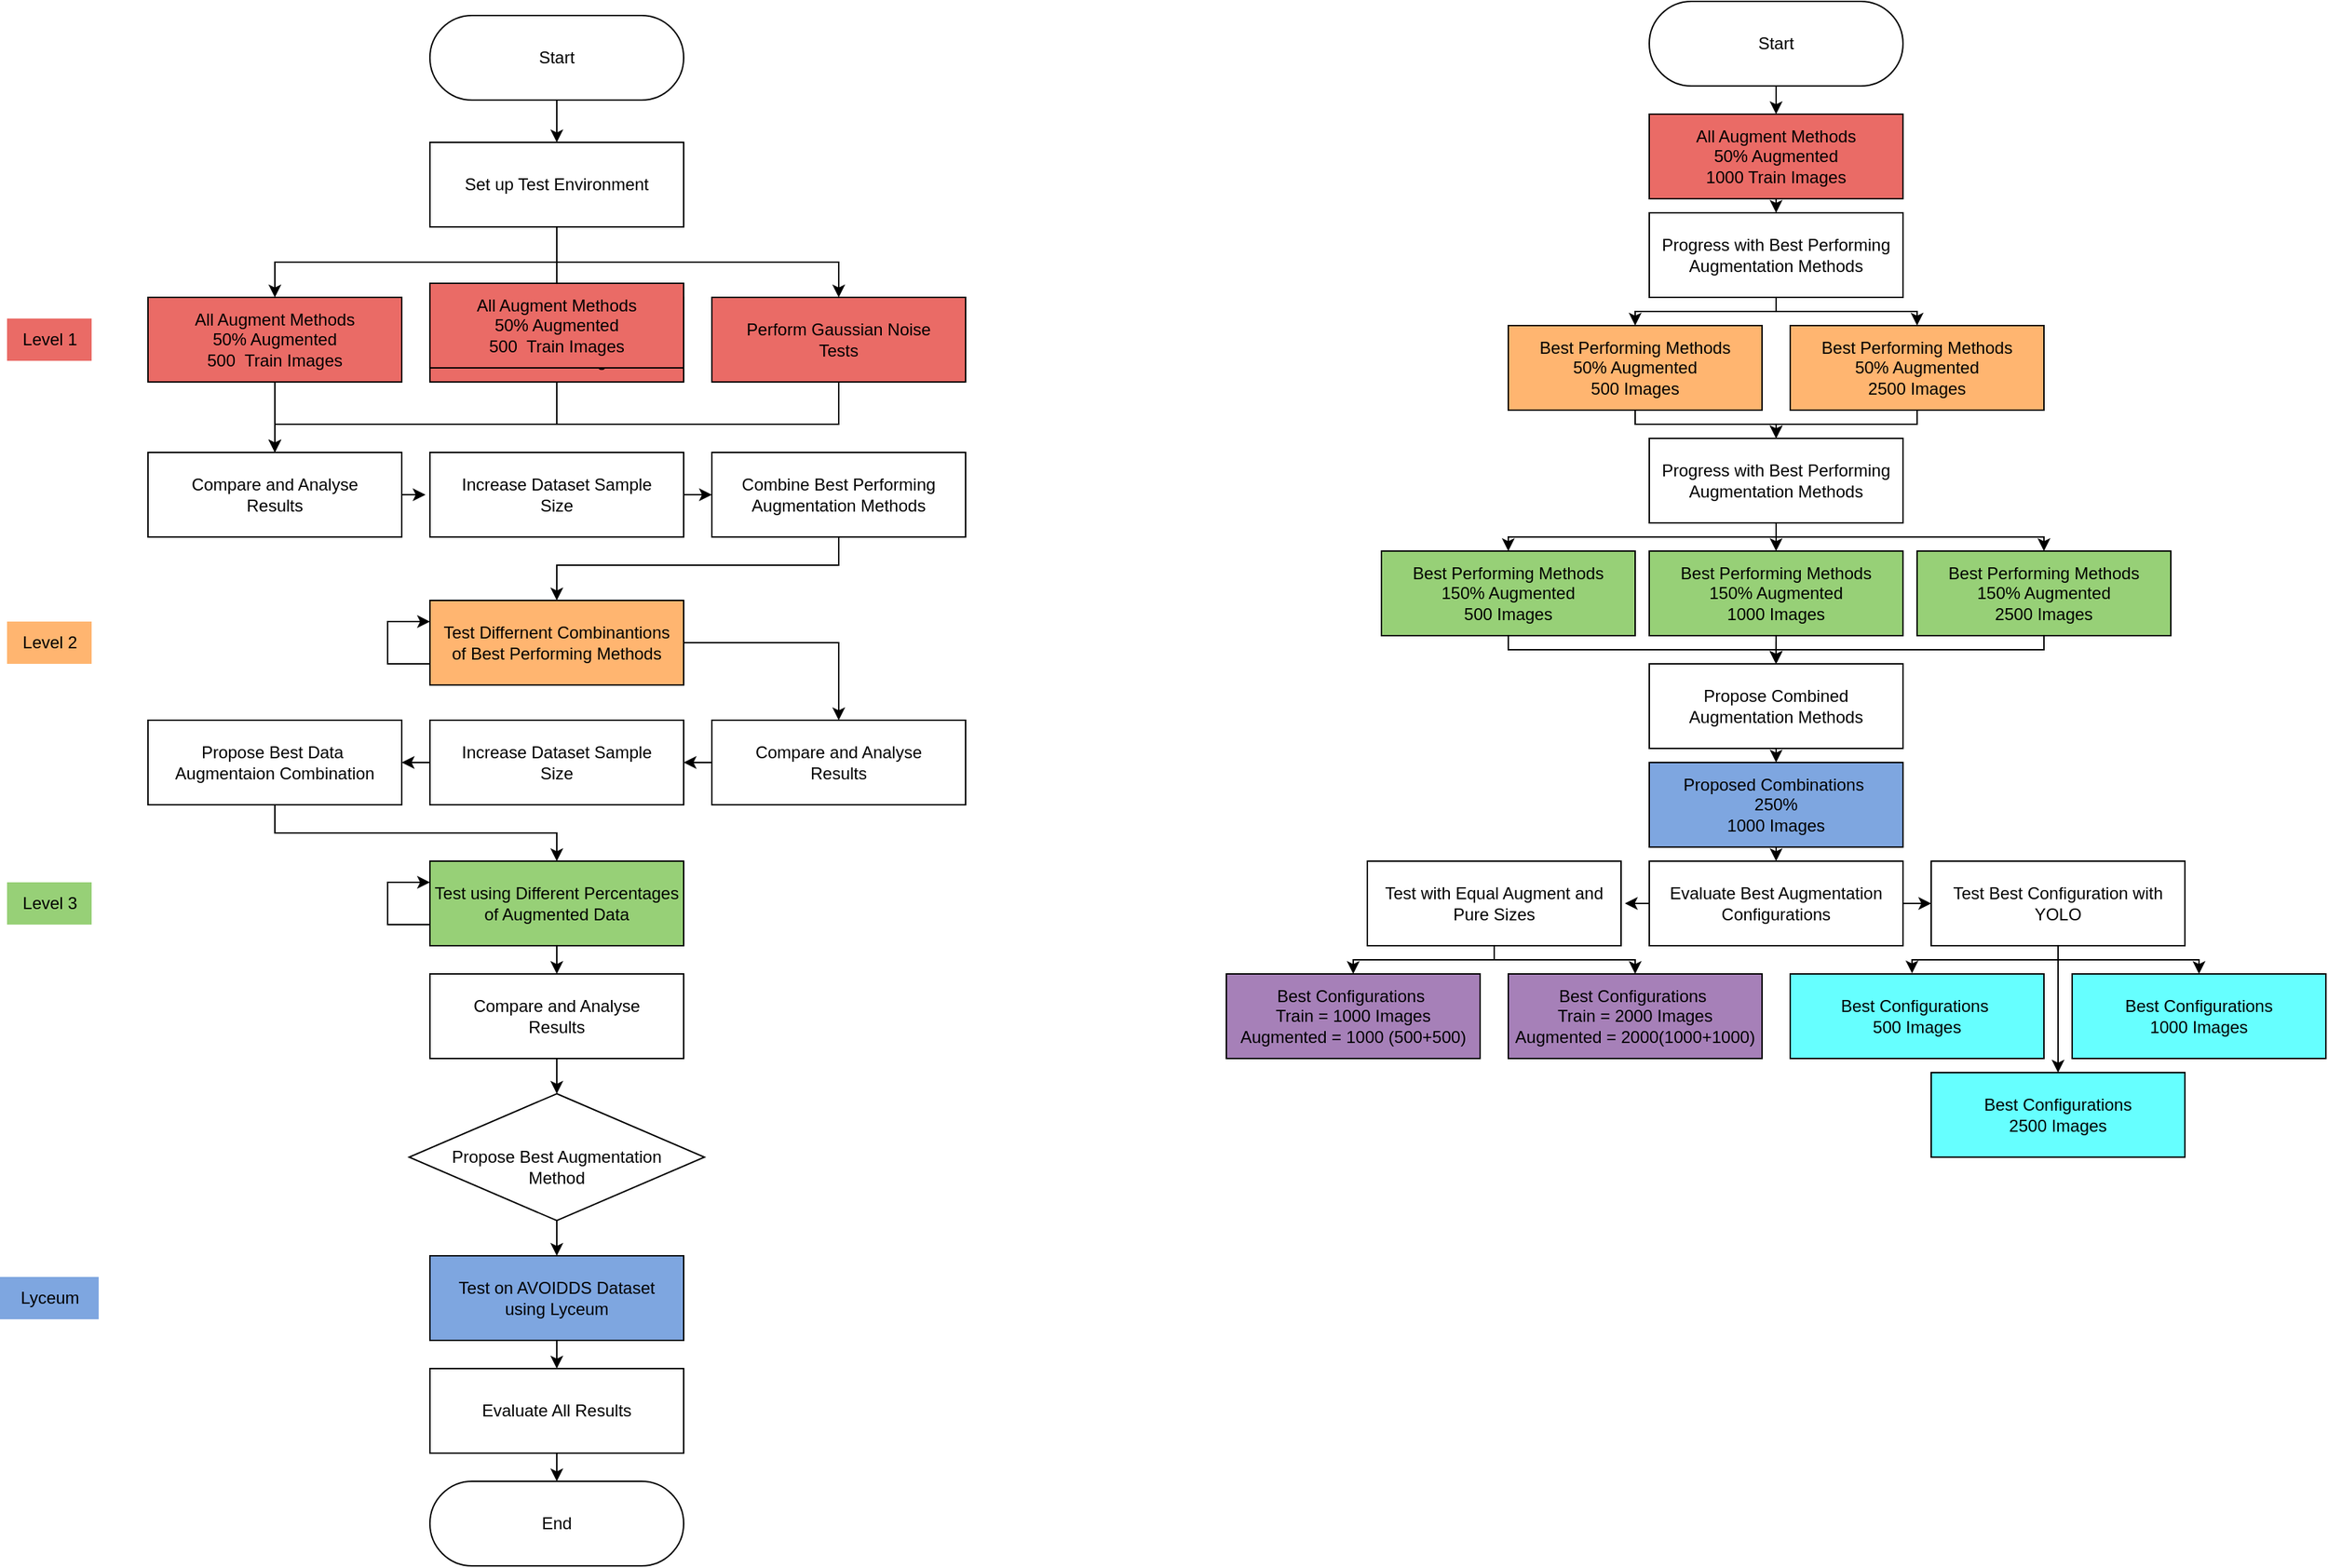 <mxfile version="24.4.8" type="device">
  <diagram name="Page-1" id="r8TXWgU-Htsf-9AhdNL0">
    <mxGraphModel dx="1430" dy="848" grid="0" gridSize="10" guides="1" tooltips="1" connect="1" arrows="1" fold="1" page="1" pageScale="1" pageWidth="3300" pageHeight="4681" math="0" shadow="0">
      <root>
        <mxCell id="0" />
        <mxCell id="1" parent="0" />
        <mxCell id="Ha-l1snkrbS9uXl24YFN-1" style="edgeStyle=orthogonalEdgeStyle;rounded=0;orthogonalLoop=1;jettySize=auto;html=1;exitX=0.5;exitY=1;exitDx=0;exitDy=0;entryX=0.5;entryY=0;entryDx=0;entryDy=0;" edge="1" parent="1" source="Ha-l1snkrbS9uXl24YFN-4" target="Ha-l1snkrbS9uXl24YFN-10">
          <mxGeometry relative="1" as="geometry" />
        </mxCell>
        <mxCell id="Ha-l1snkrbS9uXl24YFN-2" style="edgeStyle=orthogonalEdgeStyle;rounded=0;orthogonalLoop=1;jettySize=auto;html=1;exitX=0.5;exitY=1;exitDx=0;exitDy=0;entryX=0.5;entryY=0;entryDx=0;entryDy=0;" edge="1" parent="1" source="Ha-l1snkrbS9uXl24YFN-4" target="Ha-l1snkrbS9uXl24YFN-8">
          <mxGeometry relative="1" as="geometry" />
        </mxCell>
        <mxCell id="Ha-l1snkrbS9uXl24YFN-3" style="edgeStyle=orthogonalEdgeStyle;rounded=0;orthogonalLoop=1;jettySize=auto;html=1;exitX=0.5;exitY=1;exitDx=0;exitDy=0;entryX=0.5;entryY=0;entryDx=0;entryDy=0;" edge="1" parent="1" source="Ha-l1snkrbS9uXl24YFN-4" target="Ha-l1snkrbS9uXl24YFN-6">
          <mxGeometry relative="1" as="geometry" />
        </mxCell>
        <mxCell id="Ha-l1snkrbS9uXl24YFN-4" value="Set up Test Environment" style="rounded=1;whiteSpace=wrap;html=1;arcSize=0;" vertex="1" parent="1">
          <mxGeometry x="1215" y="320" width="180" height="60" as="geometry" />
        </mxCell>
        <mxCell id="Ha-l1snkrbS9uXl24YFN-5" style="edgeStyle=orthogonalEdgeStyle;rounded=0;orthogonalLoop=1;jettySize=auto;html=1;exitX=0.5;exitY=1;exitDx=0;exitDy=0;entryX=0.5;entryY=0;entryDx=0;entryDy=0;" edge="1" parent="1" source="Ha-l1snkrbS9uXl24YFN-6" target="Ha-l1snkrbS9uXl24YFN-12">
          <mxGeometry relative="1" as="geometry" />
        </mxCell>
        <mxCell id="Ha-l1snkrbS9uXl24YFN-6" value="All Augment Methods&lt;br&gt;50% Augmented&lt;div&gt;500&amp;nbsp; Train Images&lt;/div&gt;" style="rounded=1;whiteSpace=wrap;html=1;arcSize=0;fillColor=#EA6B66;" vertex="1" parent="1">
          <mxGeometry x="1015" y="430" width="180" height="60" as="geometry" />
        </mxCell>
        <mxCell id="Ha-l1snkrbS9uXl24YFN-7" style="edgeStyle=orthogonalEdgeStyle;rounded=0;orthogonalLoop=1;jettySize=auto;html=1;exitX=0.5;exitY=1;exitDx=0;exitDy=0;entryX=0.5;entryY=0;entryDx=0;entryDy=0;" edge="1" parent="1" source="Ha-l1snkrbS9uXl24YFN-8" target="Ha-l1snkrbS9uXl24YFN-12">
          <mxGeometry relative="1" as="geometry">
            <Array as="points">
              <mxPoint x="1305" y="520" />
              <mxPoint x="1105" y="520" />
            </Array>
          </mxGeometry>
        </mxCell>
        <mxCell id="Ha-l1snkrbS9uXl24YFN-8" value="All Augment Methods&lt;br&gt;50% Augmented&lt;div&gt;500&amp;nbsp; Train Images&lt;/div&gt;" style="rounded=1;whiteSpace=wrap;html=1;arcSize=0;fillColor=#EA6B66;" vertex="1" parent="1">
          <mxGeometry x="1215" y="430" width="180" height="60" as="geometry" />
        </mxCell>
        <mxCell id="Ha-l1snkrbS9uXl24YFN-9" style="edgeStyle=orthogonalEdgeStyle;rounded=0;orthogonalLoop=1;jettySize=auto;html=1;exitX=0.5;exitY=1;exitDx=0;exitDy=0;entryX=0.5;entryY=0;entryDx=0;entryDy=0;" edge="1" parent="1" source="Ha-l1snkrbS9uXl24YFN-10">
          <mxGeometry relative="1" as="geometry">
            <mxPoint x="1505" y="500.0" as="sourcePoint" />
            <mxPoint x="1105" y="560" as="targetPoint" />
            <Array as="points">
              <mxPoint x="1505" y="520" />
              <mxPoint x="1105" y="520" />
            </Array>
          </mxGeometry>
        </mxCell>
        <mxCell id="Ha-l1snkrbS9uXl24YFN-10" value="Perform Gaussian Noise&lt;br&gt;Tests" style="rounded=1;whiteSpace=wrap;html=1;arcSize=0;fillColor=#EA6B66;" vertex="1" parent="1">
          <mxGeometry x="1415" y="430" width="180" height="60" as="geometry" />
        </mxCell>
        <mxCell id="Ha-l1snkrbS9uXl24YFN-11" value="Level 1" style="text;html=1;align=center;verticalAlign=middle;resizable=0;points=[];autosize=1;strokeColor=none;fillColor=#EA6B66;" vertex="1" parent="1">
          <mxGeometry x="915" y="445" width="60" height="30" as="geometry" />
        </mxCell>
        <mxCell id="Ha-l1snkrbS9uXl24YFN-12" value="Compare and Analyse&lt;br&gt;Results" style="rounded=1;whiteSpace=wrap;html=1;arcSize=0;" vertex="1" parent="1">
          <mxGeometry x="1015" y="540" width="180" height="60" as="geometry" />
        </mxCell>
        <mxCell id="Ha-l1snkrbS9uXl24YFN-13" style="edgeStyle=orthogonalEdgeStyle;rounded=0;orthogonalLoop=1;jettySize=auto;html=1;exitX=1;exitY=0.5;exitDx=0;exitDy=0;entryX=0;entryY=0.5;entryDx=0;entryDy=0;" edge="1" parent="1" source="Ha-l1snkrbS9uXl24YFN-14" target="Ha-l1snkrbS9uXl24YFN-16">
          <mxGeometry relative="1" as="geometry" />
        </mxCell>
        <mxCell id="Ha-l1snkrbS9uXl24YFN-14" value="Increase Dataset Sample&lt;br&gt;Size" style="rounded=1;whiteSpace=wrap;html=1;arcSize=0;" vertex="1" parent="1">
          <mxGeometry x="1215" y="540" width="180" height="60" as="geometry" />
        </mxCell>
        <mxCell id="Ha-l1snkrbS9uXl24YFN-15" style="edgeStyle=orthogonalEdgeStyle;rounded=0;orthogonalLoop=1;jettySize=auto;html=1;exitX=0.5;exitY=1;exitDx=0;exitDy=0;entryX=0.5;entryY=0;entryDx=0;entryDy=0;" edge="1" parent="1" source="Ha-l1snkrbS9uXl24YFN-16" target="Ha-l1snkrbS9uXl24YFN-18">
          <mxGeometry relative="1" as="geometry">
            <Array as="points">
              <mxPoint x="1505" y="620" />
              <mxPoint x="1305" y="620" />
            </Array>
          </mxGeometry>
        </mxCell>
        <mxCell id="Ha-l1snkrbS9uXl24YFN-16" value="Combine Best Performing&lt;br&gt;Augmentation Methods" style="rounded=1;whiteSpace=wrap;html=1;arcSize=0;" vertex="1" parent="1">
          <mxGeometry x="1415" y="540" width="180" height="60" as="geometry" />
        </mxCell>
        <mxCell id="Ha-l1snkrbS9uXl24YFN-17" style="edgeStyle=orthogonalEdgeStyle;rounded=0;orthogonalLoop=1;jettySize=auto;html=1;exitX=1;exitY=0.5;exitDx=0;exitDy=0;entryX=0.5;entryY=0;entryDx=0;entryDy=0;" edge="1" parent="1" source="Ha-l1snkrbS9uXl24YFN-18" target="Ha-l1snkrbS9uXl24YFN-21">
          <mxGeometry relative="1" as="geometry" />
        </mxCell>
        <mxCell id="Ha-l1snkrbS9uXl24YFN-18" value="Test Differnent Combinantions&lt;br&gt;of Best Performing Methods" style="rounded=1;whiteSpace=wrap;html=1;arcSize=0;fillColor=#FFB570;" vertex="1" parent="1">
          <mxGeometry x="1215" y="645" width="180" height="60" as="geometry" />
        </mxCell>
        <mxCell id="Ha-l1snkrbS9uXl24YFN-19" value="Level 2" style="text;html=1;align=center;verticalAlign=middle;resizable=0;points=[];autosize=1;strokeColor=none;fillColor=#FFB570;" vertex="1" parent="1">
          <mxGeometry x="915" y="660" width="60" height="30" as="geometry" />
        </mxCell>
        <mxCell id="Ha-l1snkrbS9uXl24YFN-20" style="edgeStyle=orthogonalEdgeStyle;rounded=0;orthogonalLoop=1;jettySize=auto;html=1;exitX=0;exitY=0.5;exitDx=0;exitDy=0;entryX=1;entryY=0.5;entryDx=0;entryDy=0;" edge="1" parent="1" source="Ha-l1snkrbS9uXl24YFN-21" target="Ha-l1snkrbS9uXl24YFN-23">
          <mxGeometry relative="1" as="geometry" />
        </mxCell>
        <mxCell id="Ha-l1snkrbS9uXl24YFN-21" value="Compare and Analyse&lt;br&gt;Results" style="rounded=1;whiteSpace=wrap;html=1;arcSize=0;" vertex="1" parent="1">
          <mxGeometry x="1415" y="730" width="180" height="60" as="geometry" />
        </mxCell>
        <mxCell id="Ha-l1snkrbS9uXl24YFN-22" style="edgeStyle=orthogonalEdgeStyle;rounded=0;orthogonalLoop=1;jettySize=auto;html=1;exitX=0;exitY=0.5;exitDx=0;exitDy=0;entryX=1;entryY=0.5;entryDx=0;entryDy=0;" edge="1" parent="1" source="Ha-l1snkrbS9uXl24YFN-23" target="Ha-l1snkrbS9uXl24YFN-25">
          <mxGeometry relative="1" as="geometry" />
        </mxCell>
        <mxCell id="Ha-l1snkrbS9uXl24YFN-23" value="Increase Dataset Sample&lt;br&gt;Size" style="rounded=1;whiteSpace=wrap;html=1;arcSize=0;" vertex="1" parent="1">
          <mxGeometry x="1215" y="730" width="180" height="60" as="geometry" />
        </mxCell>
        <mxCell id="Ha-l1snkrbS9uXl24YFN-24" style="edgeStyle=orthogonalEdgeStyle;rounded=0;orthogonalLoop=1;jettySize=auto;html=1;exitX=0.5;exitY=1;exitDx=0;exitDy=0;entryX=0.5;entryY=0;entryDx=0;entryDy=0;" edge="1" parent="1" source="Ha-l1snkrbS9uXl24YFN-25" target="Ha-l1snkrbS9uXl24YFN-27">
          <mxGeometry relative="1" as="geometry">
            <Array as="points">
              <mxPoint x="1105" y="810" />
              <mxPoint x="1305" y="810" />
            </Array>
          </mxGeometry>
        </mxCell>
        <mxCell id="Ha-l1snkrbS9uXl24YFN-25" value="Propose Best Data&amp;nbsp;&lt;br&gt;Augmentaion Combination" style="rounded=1;whiteSpace=wrap;html=1;arcSize=0;" vertex="1" parent="1">
          <mxGeometry x="1015" y="730" width="180" height="60" as="geometry" />
        </mxCell>
        <mxCell id="Ha-l1snkrbS9uXl24YFN-26" style="edgeStyle=orthogonalEdgeStyle;rounded=0;orthogonalLoop=1;jettySize=auto;html=1;exitX=0.5;exitY=1;exitDx=0;exitDy=0;entryX=0.5;entryY=0;entryDx=0;entryDy=0;" edge="1" parent="1" source="Ha-l1snkrbS9uXl24YFN-27" target="Ha-l1snkrbS9uXl24YFN-30">
          <mxGeometry relative="1" as="geometry" />
        </mxCell>
        <mxCell id="Ha-l1snkrbS9uXl24YFN-27" value="Test using Different Percentages&lt;br&gt;of Augmented Data" style="rounded=1;whiteSpace=wrap;html=1;arcSize=0;fillColor=#97D077;" vertex="1" parent="1">
          <mxGeometry x="1215" y="830" width="180" height="60" as="geometry" />
        </mxCell>
        <mxCell id="Ha-l1snkrbS9uXl24YFN-28" value="Level 3" style="text;html=1;align=center;verticalAlign=middle;resizable=0;points=[];autosize=1;strokeColor=none;fillColor=#97D077;" vertex="1" parent="1">
          <mxGeometry x="915" y="845" width="60" height="30" as="geometry" />
        </mxCell>
        <mxCell id="Ha-l1snkrbS9uXl24YFN-29" style="edgeStyle=orthogonalEdgeStyle;rounded=0;orthogonalLoop=1;jettySize=auto;html=1;exitX=0.5;exitY=1;exitDx=0;exitDy=0;entryX=0.5;entryY=0;entryDx=0;entryDy=0;" edge="1" parent="1" source="Ha-l1snkrbS9uXl24YFN-30" target="Ha-l1snkrbS9uXl24YFN-43">
          <mxGeometry relative="1" as="geometry" />
        </mxCell>
        <mxCell id="Ha-l1snkrbS9uXl24YFN-30" value="Compare and Analyse&lt;br&gt;Results" style="rounded=1;whiteSpace=wrap;html=1;arcSize=0;" vertex="1" parent="1">
          <mxGeometry x="1215" y="910" width="180" height="60" as="geometry" />
        </mxCell>
        <mxCell id="Ha-l1snkrbS9uXl24YFN-31" style="edgeStyle=orthogonalEdgeStyle;rounded=0;orthogonalLoop=1;jettySize=auto;html=1;exitX=0.5;exitY=1;exitDx=0;exitDy=0;entryX=0.5;entryY=0;entryDx=0;entryDy=0;" edge="1" parent="1" source="Ha-l1snkrbS9uXl24YFN-32" target="Ha-l1snkrbS9uXl24YFN-35">
          <mxGeometry relative="1" as="geometry" />
        </mxCell>
        <mxCell id="Ha-l1snkrbS9uXl24YFN-32" value="Test on AVOIDDS Dataset&lt;br&gt;using Lyceum" style="rounded=1;whiteSpace=wrap;html=1;arcSize=0;fillColor=#7EA6E0;" vertex="1" parent="1">
          <mxGeometry x="1215" y="1110" width="180" height="60" as="geometry" />
        </mxCell>
        <mxCell id="Ha-l1snkrbS9uXl24YFN-33" value="Lyceum" style="text;html=1;align=center;verticalAlign=middle;resizable=0;points=[];autosize=1;strokeColor=none;fillColor=#7EA6E0;" vertex="1" parent="1">
          <mxGeometry x="910" y="1125" width="70" height="30" as="geometry" />
        </mxCell>
        <mxCell id="Ha-l1snkrbS9uXl24YFN-34" style="edgeStyle=orthogonalEdgeStyle;rounded=0;orthogonalLoop=1;jettySize=auto;html=1;exitX=0.5;exitY=1;exitDx=0;exitDy=0;entryX=0.5;entryY=0;entryDx=0;entryDy=0;" edge="1" parent="1" source="Ha-l1snkrbS9uXl24YFN-35" target="Ha-l1snkrbS9uXl24YFN-39">
          <mxGeometry relative="1" as="geometry" />
        </mxCell>
        <mxCell id="Ha-l1snkrbS9uXl24YFN-35" value="Evaluate All Results" style="rounded=1;whiteSpace=wrap;html=1;arcSize=0;" vertex="1" parent="1">
          <mxGeometry x="1215" y="1190" width="180" height="60" as="geometry" />
        </mxCell>
        <mxCell id="Ha-l1snkrbS9uXl24YFN-36" style="edgeStyle=orthogonalEdgeStyle;rounded=0;orthogonalLoop=1;jettySize=auto;html=1;exitX=1;exitY=0.5;exitDx=0;exitDy=0;entryX=-0.017;entryY=0.516;entryDx=0;entryDy=0;entryPerimeter=0;" edge="1" parent="1" source="Ha-l1snkrbS9uXl24YFN-12" target="Ha-l1snkrbS9uXl24YFN-14">
          <mxGeometry relative="1" as="geometry" />
        </mxCell>
        <mxCell id="Ha-l1snkrbS9uXl24YFN-37" style="edgeStyle=orthogonalEdgeStyle;rounded=0;orthogonalLoop=1;jettySize=auto;html=1;exitX=0;exitY=0.75;exitDx=0;exitDy=0;entryX=0;entryY=0.25;entryDx=0;entryDy=0;" edge="1" parent="1" source="Ha-l1snkrbS9uXl24YFN-27" target="Ha-l1snkrbS9uXl24YFN-27">
          <mxGeometry relative="1" as="geometry">
            <Array as="points">
              <mxPoint x="1185" y="875" />
              <mxPoint x="1185" y="845" />
            </Array>
          </mxGeometry>
        </mxCell>
        <mxCell id="Ha-l1snkrbS9uXl24YFN-38" style="edgeStyle=orthogonalEdgeStyle;rounded=0;orthogonalLoop=1;jettySize=auto;html=1;exitX=0;exitY=0.75;exitDx=0;exitDy=0;entryX=0;entryY=0.25;entryDx=0;entryDy=0;" edge="1" parent="1" source="Ha-l1snkrbS9uXl24YFN-18" target="Ha-l1snkrbS9uXl24YFN-18">
          <mxGeometry relative="1" as="geometry">
            <Array as="points">
              <mxPoint x="1185" y="690" />
              <mxPoint x="1185" y="660" />
            </Array>
          </mxGeometry>
        </mxCell>
        <mxCell id="Ha-l1snkrbS9uXl24YFN-39" value="End" style="rounded=1;whiteSpace=wrap;html=1;arcSize=50;" vertex="1" parent="1">
          <mxGeometry x="1215" y="1270" width="180" height="60" as="geometry" />
        </mxCell>
        <mxCell id="Ha-l1snkrbS9uXl24YFN-40" style="edgeStyle=orthogonalEdgeStyle;rounded=0;orthogonalLoop=1;jettySize=auto;html=1;exitX=0.5;exitY=1;exitDx=0;exitDy=0;entryX=0.5;entryY=0;entryDx=0;entryDy=0;" edge="1" parent="1" source="Ha-l1snkrbS9uXl24YFN-41" target="Ha-l1snkrbS9uXl24YFN-4">
          <mxGeometry relative="1" as="geometry" />
        </mxCell>
        <mxCell id="Ha-l1snkrbS9uXl24YFN-41" value="Start" style="rounded=1;whiteSpace=wrap;html=1;arcSize=50;" vertex="1" parent="1">
          <mxGeometry x="1215" y="230" width="180" height="60" as="geometry" />
        </mxCell>
        <mxCell id="Ha-l1snkrbS9uXl24YFN-42" style="edgeStyle=orthogonalEdgeStyle;rounded=0;orthogonalLoop=1;jettySize=auto;html=1;exitX=0.5;exitY=1;exitDx=0;exitDy=0;entryX=0.5;entryY=0;entryDx=0;entryDy=0;" edge="1" parent="1" source="Ha-l1snkrbS9uXl24YFN-43" target="Ha-l1snkrbS9uXl24YFN-32">
          <mxGeometry relative="1" as="geometry" />
        </mxCell>
        <mxCell id="Ha-l1snkrbS9uXl24YFN-43" value="&lt;br&gt;Propose Best Augmentation&lt;br&gt;Method" style="rhombus;whiteSpace=wrap;html=1;" vertex="1" parent="1">
          <mxGeometry x="1200.25" y="995" width="209.5" height="90" as="geometry" />
        </mxCell>
        <mxCell id="Ha-l1snkrbS9uXl24YFN-49" style="edgeStyle=orthogonalEdgeStyle;rounded=0;orthogonalLoop=1;jettySize=auto;html=1;exitX=0.5;exitY=1;exitDx=0;exitDy=0;entryX=0.5;entryY=0;entryDx=0;entryDy=0;" edge="1" parent="1" source="Ha-l1snkrbS9uXl24YFN-44" target="Ha-l1snkrbS9uXl24YFN-47">
          <mxGeometry relative="1" as="geometry" />
        </mxCell>
        <mxCell id="Ha-l1snkrbS9uXl24YFN-44" value="Start" style="rounded=1;whiteSpace=wrap;html=1;arcSize=50;" vertex="1" parent="1">
          <mxGeometry x="2080" y="220" width="180" height="60" as="geometry" />
        </mxCell>
        <mxCell id="Ha-l1snkrbS9uXl24YFN-45" value="All Augment Methods&lt;br&gt;50% Augmented&lt;div&gt;500&amp;nbsp; Train Images&lt;/div&gt;" style="rounded=1;whiteSpace=wrap;html=1;arcSize=0;fillColor=#EA6B66;" vertex="1" parent="1">
          <mxGeometry x="1214.97" y="420" width="180" height="60" as="geometry" />
        </mxCell>
        <mxCell id="Ha-l1snkrbS9uXl24YFN-87" style="edgeStyle=orthogonalEdgeStyle;rounded=0;orthogonalLoop=1;jettySize=auto;html=1;exitX=0.5;exitY=1;exitDx=0;exitDy=0;entryX=0.5;entryY=0;entryDx=0;entryDy=0;" edge="1" parent="1" source="Ha-l1snkrbS9uXl24YFN-47" target="Ha-l1snkrbS9uXl24YFN-53">
          <mxGeometry relative="1" as="geometry" />
        </mxCell>
        <mxCell id="Ha-l1snkrbS9uXl24YFN-47" value="All Augment Methods&lt;br&gt;50% Augmented&lt;div&gt;1000 Train Images&lt;/div&gt;" style="rounded=1;whiteSpace=wrap;html=1;arcSize=0;fillColor=#EA6B66;" vertex="1" parent="1">
          <mxGeometry x="2079.98" y="300" width="180" height="60" as="geometry" />
        </mxCell>
        <mxCell id="Ha-l1snkrbS9uXl24YFN-89" style="edgeStyle=orthogonalEdgeStyle;rounded=0;orthogonalLoop=1;jettySize=auto;html=1;exitX=0.5;exitY=1;exitDx=0;exitDy=0;entryX=0.5;entryY=0;entryDx=0;entryDy=0;" edge="1" parent="1" source="Ha-l1snkrbS9uXl24YFN-53" target="Ha-l1snkrbS9uXl24YFN-55">
          <mxGeometry relative="1" as="geometry">
            <Array as="points">
              <mxPoint x="2170" y="440" />
              <mxPoint x="2070" y="440" />
            </Array>
          </mxGeometry>
        </mxCell>
        <mxCell id="Ha-l1snkrbS9uXl24YFN-90" style="edgeStyle=orthogonalEdgeStyle;rounded=0;orthogonalLoop=1;jettySize=auto;html=1;exitX=0.5;exitY=1;exitDx=0;exitDy=0;entryX=0.5;entryY=0;entryDx=0;entryDy=0;" edge="1" parent="1" source="Ha-l1snkrbS9uXl24YFN-53" target="Ha-l1snkrbS9uXl24YFN-56">
          <mxGeometry relative="1" as="geometry">
            <Array as="points">
              <mxPoint x="2170" y="440" />
              <mxPoint x="2270" y="440" />
            </Array>
          </mxGeometry>
        </mxCell>
        <mxCell id="Ha-l1snkrbS9uXl24YFN-53" value="Progress with Best Performing&lt;br&gt;Augmentation Methods" style="rounded=1;whiteSpace=wrap;html=1;arcSize=0;" vertex="1" parent="1">
          <mxGeometry x="2080" y="370" width="180" height="60" as="geometry" />
        </mxCell>
        <mxCell id="Ha-l1snkrbS9uXl24YFN-92" style="edgeStyle=orthogonalEdgeStyle;rounded=0;orthogonalLoop=1;jettySize=auto;html=1;exitX=0.5;exitY=1;exitDx=0;exitDy=0;entryX=0.5;entryY=0;entryDx=0;entryDy=0;" edge="1" parent="1" source="Ha-l1snkrbS9uXl24YFN-55" target="Ha-l1snkrbS9uXl24YFN-64">
          <mxGeometry relative="1" as="geometry">
            <Array as="points">
              <mxPoint x="2070" y="520" />
              <mxPoint x="2170" y="520" />
            </Array>
          </mxGeometry>
        </mxCell>
        <mxCell id="Ha-l1snkrbS9uXl24YFN-55" value="Best Performing Methods&lt;div&gt;50% Augmented&lt;/div&gt;&lt;div&gt;500 Images&lt;/div&gt;" style="rounded=1;whiteSpace=wrap;html=1;arcSize=0;fillColor=#FFB570;" vertex="1" parent="1">
          <mxGeometry x="1980" y="450" width="180" height="60" as="geometry" />
        </mxCell>
        <mxCell id="Ha-l1snkrbS9uXl24YFN-91" style="edgeStyle=orthogonalEdgeStyle;rounded=0;orthogonalLoop=1;jettySize=auto;html=1;exitX=0.5;exitY=1;exitDx=0;exitDy=0;entryX=0.5;entryY=0;entryDx=0;entryDy=0;" edge="1" parent="1" source="Ha-l1snkrbS9uXl24YFN-56" target="Ha-l1snkrbS9uXl24YFN-64">
          <mxGeometry relative="1" as="geometry">
            <Array as="points">
              <mxPoint x="2270" y="520" />
              <mxPoint x="2170" y="520" />
            </Array>
          </mxGeometry>
        </mxCell>
        <mxCell id="Ha-l1snkrbS9uXl24YFN-56" value="Best Performing Methods&lt;div&gt;50% Augmented&lt;/div&gt;&lt;div&gt;2500 Images&lt;/div&gt;" style="rounded=1;whiteSpace=wrap;html=1;arcSize=0;fillColor=#FFB570;" vertex="1" parent="1">
          <mxGeometry x="2180" y="450" width="180" height="60" as="geometry" />
        </mxCell>
        <mxCell id="Ha-l1snkrbS9uXl24YFN-93" style="edgeStyle=orthogonalEdgeStyle;rounded=0;orthogonalLoop=1;jettySize=auto;html=1;exitX=0.5;exitY=1;exitDx=0;exitDy=0;entryX=0.5;entryY=0;entryDx=0;entryDy=0;" edge="1" parent="1" source="Ha-l1snkrbS9uXl24YFN-64" target="Ha-l1snkrbS9uXl24YFN-67">
          <mxGeometry relative="1" as="geometry" />
        </mxCell>
        <mxCell id="Ha-l1snkrbS9uXl24YFN-94" style="edgeStyle=orthogonalEdgeStyle;rounded=0;orthogonalLoop=1;jettySize=auto;html=1;exitX=0.5;exitY=1;exitDx=0;exitDy=0;entryX=0.5;entryY=0;entryDx=0;entryDy=0;" edge="1" parent="1" source="Ha-l1snkrbS9uXl24YFN-64" target="Ha-l1snkrbS9uXl24YFN-68">
          <mxGeometry relative="1" as="geometry">
            <Array as="points">
              <mxPoint x="2170" y="600" />
              <mxPoint x="2360" y="600" />
            </Array>
          </mxGeometry>
        </mxCell>
        <mxCell id="Ha-l1snkrbS9uXl24YFN-95" style="edgeStyle=orthogonalEdgeStyle;rounded=0;orthogonalLoop=1;jettySize=auto;html=1;exitX=0.5;exitY=1;exitDx=0;exitDy=0;entryX=0.5;entryY=0;entryDx=0;entryDy=0;" edge="1" parent="1" source="Ha-l1snkrbS9uXl24YFN-64" target="Ha-l1snkrbS9uXl24YFN-66">
          <mxGeometry relative="1" as="geometry">
            <Array as="points">
              <mxPoint x="2170" y="600" />
              <mxPoint x="1980" y="600" />
            </Array>
          </mxGeometry>
        </mxCell>
        <mxCell id="Ha-l1snkrbS9uXl24YFN-64" value="Progress with Best Performing&lt;br&gt;Augmentation Methods" style="rounded=1;whiteSpace=wrap;html=1;arcSize=0;" vertex="1" parent="1">
          <mxGeometry x="2080" y="530" width="180" height="60" as="geometry" />
        </mxCell>
        <mxCell id="Ha-l1snkrbS9uXl24YFN-97" style="edgeStyle=orthogonalEdgeStyle;rounded=0;orthogonalLoop=1;jettySize=auto;html=1;exitX=0.5;exitY=1;exitDx=0;exitDy=0;entryX=0.5;entryY=0;entryDx=0;entryDy=0;" edge="1" parent="1" source="Ha-l1snkrbS9uXl24YFN-66" target="Ha-l1snkrbS9uXl24YFN-74">
          <mxGeometry relative="1" as="geometry">
            <Array as="points">
              <mxPoint x="1980" y="680" />
              <mxPoint x="2170" y="680" />
            </Array>
          </mxGeometry>
        </mxCell>
        <mxCell id="Ha-l1snkrbS9uXl24YFN-66" value="Best Performing Methods&lt;div&gt;150% Augmented&lt;/div&gt;&lt;div&gt;500 Images&lt;/div&gt;" style="rounded=1;whiteSpace=wrap;html=1;arcSize=0;fillColor=#97D077;" vertex="1" parent="1">
          <mxGeometry x="1890" y="610" width="180" height="60" as="geometry" />
        </mxCell>
        <mxCell id="Ha-l1snkrbS9uXl24YFN-98" style="edgeStyle=orthogonalEdgeStyle;rounded=0;orthogonalLoop=1;jettySize=auto;html=1;exitX=0.5;exitY=1;exitDx=0;exitDy=0;" edge="1" parent="1" source="Ha-l1snkrbS9uXl24YFN-67">
          <mxGeometry relative="1" as="geometry">
            <mxPoint x="2169.857" y="690" as="targetPoint" />
          </mxGeometry>
        </mxCell>
        <mxCell id="Ha-l1snkrbS9uXl24YFN-67" value="Best Performing Methods&lt;div&gt;150% Augmented&lt;/div&gt;&lt;div&gt;1000 Images&lt;/div&gt;" style="rounded=1;whiteSpace=wrap;html=1;arcSize=0;fillColor=#97D077;" vertex="1" parent="1">
          <mxGeometry x="2079.98" y="610" width="180" height="60" as="geometry" />
        </mxCell>
        <mxCell id="Ha-l1snkrbS9uXl24YFN-96" style="edgeStyle=orthogonalEdgeStyle;rounded=0;orthogonalLoop=1;jettySize=auto;html=1;exitX=0.5;exitY=1;exitDx=0;exitDy=0;entryX=0.5;entryY=0;entryDx=0;entryDy=0;" edge="1" parent="1" source="Ha-l1snkrbS9uXl24YFN-68" target="Ha-l1snkrbS9uXl24YFN-74">
          <mxGeometry relative="1" as="geometry">
            <Array as="points">
              <mxPoint x="2360" y="680" />
              <mxPoint x="2170" y="680" />
            </Array>
          </mxGeometry>
        </mxCell>
        <mxCell id="Ha-l1snkrbS9uXl24YFN-68" value="Best Performing Methods&lt;div&gt;150% Augmented&lt;/div&gt;&lt;div&gt;2500 Images&lt;/div&gt;" style="rounded=1;whiteSpace=wrap;html=1;arcSize=0;fillColor=#97D077;" vertex="1" parent="1">
          <mxGeometry x="2270" y="610" width="180" height="60" as="geometry" />
        </mxCell>
        <mxCell id="Ha-l1snkrbS9uXl24YFN-83" style="edgeStyle=orthogonalEdgeStyle;rounded=0;orthogonalLoop=1;jettySize=auto;html=1;exitX=0.5;exitY=1;exitDx=0;exitDy=0;entryX=0.5;entryY=0;entryDx=0;entryDy=0;" edge="1" parent="1" source="Ha-l1snkrbS9uXl24YFN-74" target="Ha-l1snkrbS9uXl24YFN-80">
          <mxGeometry relative="1" as="geometry" />
        </mxCell>
        <mxCell id="Ha-l1snkrbS9uXl24YFN-74" value="Propose Combined Augmentation Methods" style="rounded=1;whiteSpace=wrap;html=1;arcSize=0;" vertex="1" parent="1">
          <mxGeometry x="2080" y="690" width="180" height="60" as="geometry" />
        </mxCell>
        <mxCell id="Ha-l1snkrbS9uXl24YFN-100" style="edgeStyle=orthogonalEdgeStyle;rounded=0;orthogonalLoop=1;jettySize=auto;html=1;exitX=0.5;exitY=1;exitDx=0;exitDy=0;entryX=0.5;entryY=0;entryDx=0;entryDy=0;" edge="1" parent="1" source="Ha-l1snkrbS9uXl24YFN-80" target="Ha-l1snkrbS9uXl24YFN-99">
          <mxGeometry relative="1" as="geometry" />
        </mxCell>
        <mxCell id="Ha-l1snkrbS9uXl24YFN-80" value="Proposed Combinations&amp;nbsp;&lt;div&gt;250%&lt;/div&gt;&lt;div&gt;1000 Images&lt;/div&gt;" style="rounded=1;whiteSpace=wrap;html=1;arcSize=0;fillColor=#7EA6E0;" vertex="1" parent="1">
          <mxGeometry x="2080" y="760" width="180" height="60" as="geometry" />
        </mxCell>
        <mxCell id="Ha-l1snkrbS9uXl24YFN-113" style="edgeStyle=orthogonalEdgeStyle;rounded=0;orthogonalLoop=1;jettySize=auto;html=1;exitX=1;exitY=0.5;exitDx=0;exitDy=0;entryX=0;entryY=0.5;entryDx=0;entryDy=0;" edge="1" parent="1" source="Ha-l1snkrbS9uXl24YFN-99" target="Ha-l1snkrbS9uXl24YFN-112">
          <mxGeometry relative="1" as="geometry" />
        </mxCell>
        <mxCell id="Ha-l1snkrbS9uXl24YFN-99" value="Evaluate Best Augmentation Configurations" style="rounded=1;whiteSpace=wrap;html=1;arcSize=0;" vertex="1" parent="1">
          <mxGeometry x="2080" y="830" width="180" height="60" as="geometry" />
        </mxCell>
        <mxCell id="Ha-l1snkrbS9uXl24YFN-108" style="edgeStyle=orthogonalEdgeStyle;rounded=0;orthogonalLoop=1;jettySize=auto;html=1;exitX=0.5;exitY=1;exitDx=0;exitDy=0;entryX=0.5;entryY=0;entryDx=0;entryDy=0;" edge="1" parent="1" source="Ha-l1snkrbS9uXl24YFN-102" target="Ha-l1snkrbS9uXl24YFN-107">
          <mxGeometry relative="1" as="geometry">
            <Array as="points">
              <mxPoint x="1970" y="900" />
              <mxPoint x="1870" y="900" />
            </Array>
          </mxGeometry>
        </mxCell>
        <mxCell id="Ha-l1snkrbS9uXl24YFN-111" style="edgeStyle=orthogonalEdgeStyle;rounded=0;orthogonalLoop=1;jettySize=auto;html=1;exitX=0.5;exitY=1;exitDx=0;exitDy=0;entryX=0.5;entryY=0;entryDx=0;entryDy=0;" edge="1" parent="1" source="Ha-l1snkrbS9uXl24YFN-102" target="Ha-l1snkrbS9uXl24YFN-106">
          <mxGeometry relative="1" as="geometry">
            <Array as="points">
              <mxPoint x="1970" y="900" />
              <mxPoint x="2070" y="900" />
            </Array>
          </mxGeometry>
        </mxCell>
        <mxCell id="Ha-l1snkrbS9uXl24YFN-102" value="Test with Equal Augment and Pure Sizes" style="rounded=1;whiteSpace=wrap;html=1;arcSize=0;" vertex="1" parent="1">
          <mxGeometry x="1880" y="830" width="180" height="60" as="geometry" />
        </mxCell>
        <mxCell id="Ha-l1snkrbS9uXl24YFN-105" style="edgeStyle=orthogonalEdgeStyle;rounded=0;orthogonalLoop=1;jettySize=auto;html=1;exitX=0;exitY=0.5;exitDx=0;exitDy=0;entryX=1.015;entryY=0.504;entryDx=0;entryDy=0;entryPerimeter=0;" edge="1" parent="1" source="Ha-l1snkrbS9uXl24YFN-99" target="Ha-l1snkrbS9uXl24YFN-102">
          <mxGeometry relative="1" as="geometry" />
        </mxCell>
        <mxCell id="Ha-l1snkrbS9uXl24YFN-106" value="Best Configurations&amp;nbsp;&lt;div&gt;Train = 2000 Images&lt;/div&gt;&lt;div&gt;Augmented = 2000(1000+1000)&lt;/div&gt;" style="rounded=1;whiteSpace=wrap;html=1;arcSize=0;fillColor=#A680B8;" vertex="1" parent="1">
          <mxGeometry x="1980" y="910" width="180" height="60" as="geometry" />
        </mxCell>
        <mxCell id="Ha-l1snkrbS9uXl24YFN-107" value="Best Configurations&amp;nbsp;&lt;div&gt;Train = 1000 Images&lt;/div&gt;&lt;div&gt;Augmented = 1000 (500+500)&lt;/div&gt;" style="rounded=1;whiteSpace=wrap;html=1;arcSize=0;fillColor=#A680B8;" vertex="1" parent="1">
          <mxGeometry x="1780" y="910" width="180" height="60" as="geometry" />
        </mxCell>
        <mxCell id="Ha-l1snkrbS9uXl24YFN-118" style="edgeStyle=orthogonalEdgeStyle;rounded=0;orthogonalLoop=1;jettySize=auto;html=1;exitX=0.5;exitY=1;exitDx=0;exitDy=0;entryX=0.5;entryY=0;entryDx=0;entryDy=0;" edge="1" parent="1" source="Ha-l1snkrbS9uXl24YFN-112" target="Ha-l1snkrbS9uXl24YFN-116">
          <mxGeometry relative="1" as="geometry">
            <Array as="points">
              <mxPoint x="2370" y="900" />
              <mxPoint x="2470" y="900" />
            </Array>
          </mxGeometry>
        </mxCell>
        <mxCell id="Ha-l1snkrbS9uXl24YFN-120" style="edgeStyle=orthogonalEdgeStyle;rounded=0;orthogonalLoop=1;jettySize=auto;html=1;exitX=0.5;exitY=1;exitDx=0;exitDy=0;entryX=0.5;entryY=0;entryDx=0;entryDy=0;" edge="1" parent="1" source="Ha-l1snkrbS9uXl24YFN-112" target="Ha-l1snkrbS9uXl24YFN-114">
          <mxGeometry relative="1" as="geometry" />
        </mxCell>
        <mxCell id="Ha-l1snkrbS9uXl24YFN-112" value="Test Best Configuration with YOLO" style="rounded=1;whiteSpace=wrap;html=1;arcSize=0;" vertex="1" parent="1">
          <mxGeometry x="2280" y="830" width="180" height="60" as="geometry" />
        </mxCell>
        <mxCell id="Ha-l1snkrbS9uXl24YFN-114" value="Best Configurations&lt;div&gt;2500 Images&lt;/div&gt;" style="rounded=1;whiteSpace=wrap;html=1;arcSize=0;fillColor=#66FFFF;" vertex="1" parent="1">
          <mxGeometry x="2280" y="980" width="180" height="60" as="geometry" />
        </mxCell>
        <mxCell id="Ha-l1snkrbS9uXl24YFN-115" value="Best Configurations&amp;nbsp;&lt;div&gt;500 Images&lt;/div&gt;" style="rounded=1;whiteSpace=wrap;html=1;arcSize=0;fillColor=#66FFFF;" vertex="1" parent="1">
          <mxGeometry x="2180" y="910" width="180" height="60" as="geometry" />
        </mxCell>
        <mxCell id="Ha-l1snkrbS9uXl24YFN-116" value="Best Configurations&lt;div&gt;1000 Images&lt;/div&gt;" style="rounded=1;whiteSpace=wrap;html=1;arcSize=0;fillColor=#66FFFF;" vertex="1" parent="1">
          <mxGeometry x="2380" y="910" width="180" height="60" as="geometry" />
        </mxCell>
        <mxCell id="Ha-l1snkrbS9uXl24YFN-117" style="edgeStyle=orthogonalEdgeStyle;rounded=0;orthogonalLoop=1;jettySize=auto;html=1;exitX=0.5;exitY=1;exitDx=0;exitDy=0;entryX=0.48;entryY=-0.007;entryDx=0;entryDy=0;entryPerimeter=0;" edge="1" parent="1" source="Ha-l1snkrbS9uXl24YFN-112" target="Ha-l1snkrbS9uXl24YFN-115">
          <mxGeometry relative="1" as="geometry">
            <Array as="points">
              <mxPoint x="2370" y="900" />
              <mxPoint x="2266" y="900" />
            </Array>
          </mxGeometry>
        </mxCell>
      </root>
    </mxGraphModel>
  </diagram>
</mxfile>
